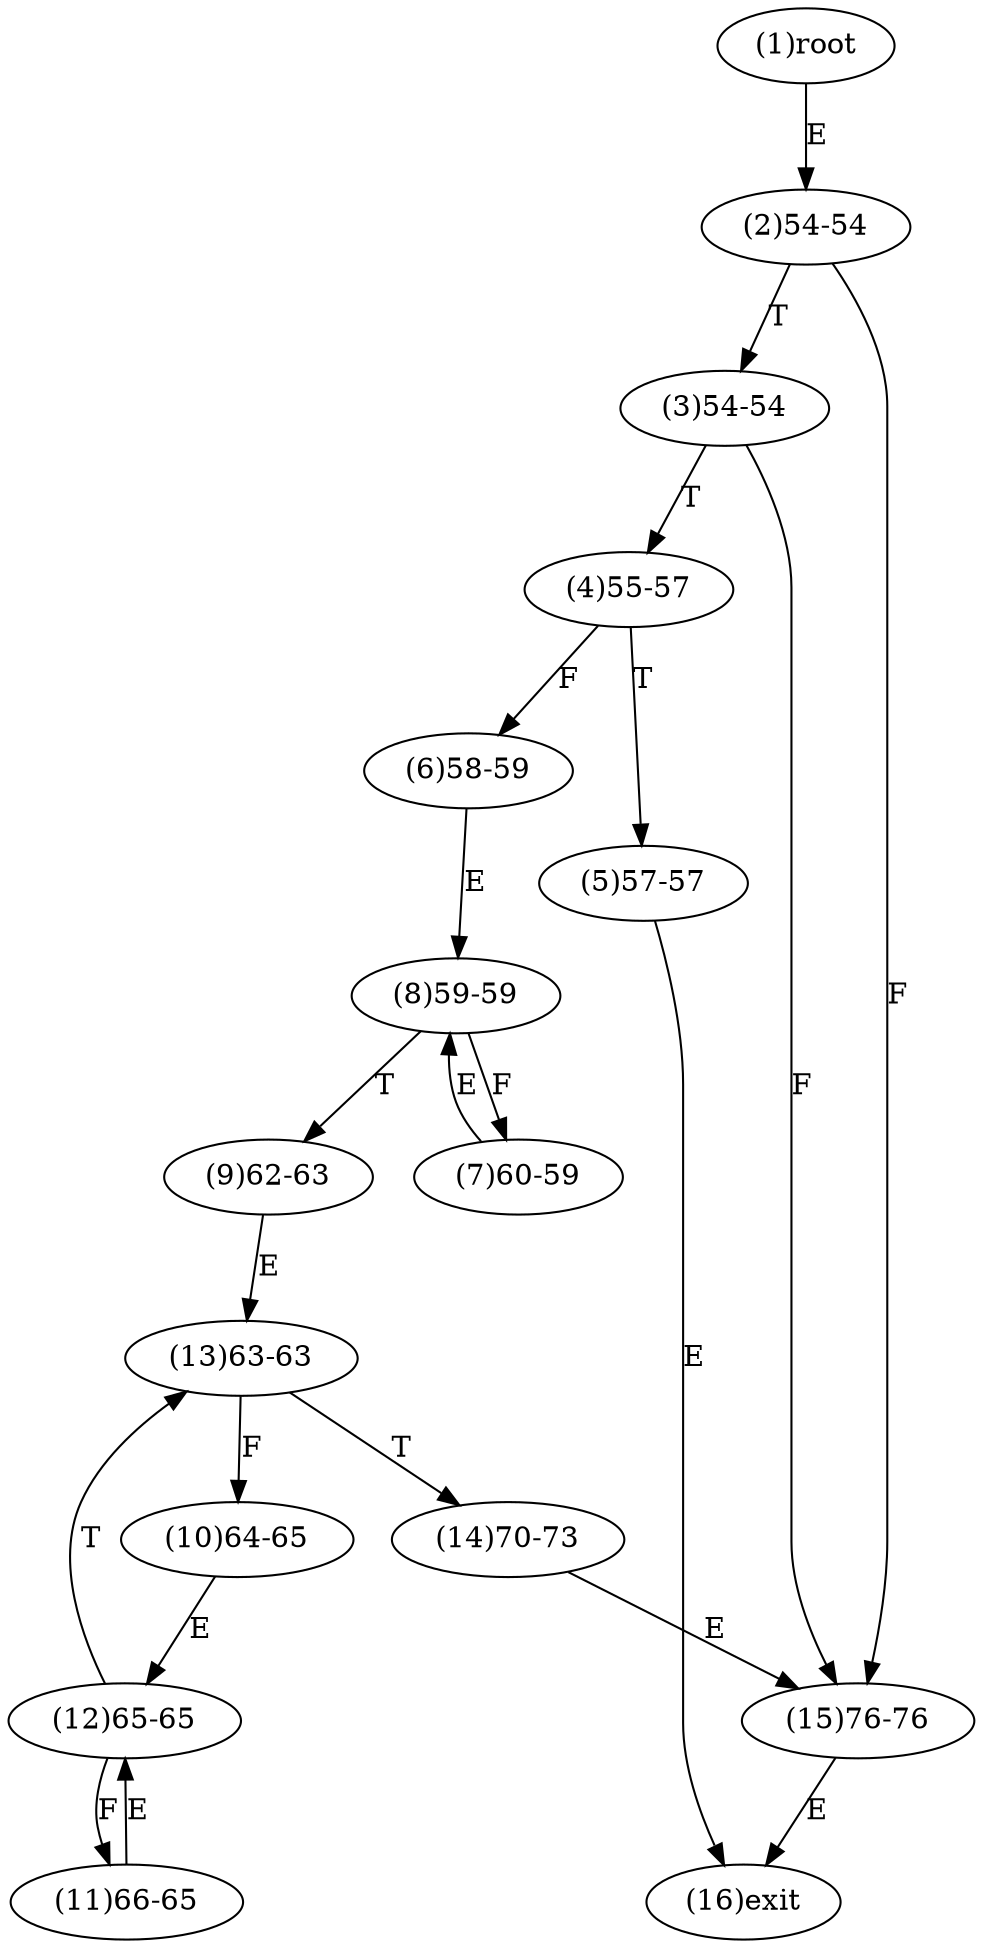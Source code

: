 digraph "" { 
1[ label="(1)root"];
2[ label="(2)54-54"];
3[ label="(3)54-54"];
4[ label="(4)55-57"];
5[ label="(5)57-57"];
6[ label="(6)58-59"];
7[ label="(7)60-59"];
8[ label="(8)59-59"];
9[ label="(9)62-63"];
10[ label="(10)64-65"];
11[ label="(11)66-65"];
12[ label="(12)65-65"];
13[ label="(13)63-63"];
14[ label="(14)70-73"];
15[ label="(15)76-76"];
16[ label="(16)exit"];
1->2[ label="E"];
2->15[ label="F"];
2->3[ label="T"];
3->15[ label="F"];
3->4[ label="T"];
4->6[ label="F"];
4->5[ label="T"];
5->16[ label="E"];
6->8[ label="E"];
7->8[ label="E"];
8->7[ label="F"];
8->9[ label="T"];
9->13[ label="E"];
10->12[ label="E"];
11->12[ label="E"];
12->11[ label="F"];
12->13[ label="T"];
13->10[ label="F"];
13->14[ label="T"];
14->15[ label="E"];
15->16[ label="E"];
}